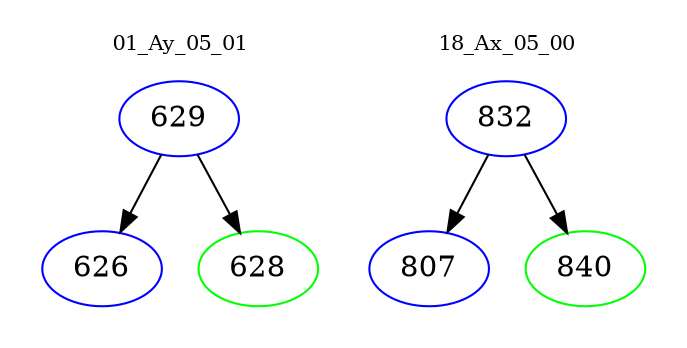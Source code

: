 digraph{
subgraph cluster_0 {
color = white
label = "01_Ay_05_01";
fontsize=10;
T0_629 [label="629", color="blue"]
T0_629 -> T0_626 [color="black"]
T0_626 [label="626", color="blue"]
T0_629 -> T0_628 [color="black"]
T0_628 [label="628", color="green"]
}
subgraph cluster_1 {
color = white
label = "18_Ax_05_00";
fontsize=10;
T1_832 [label="832", color="blue"]
T1_832 -> T1_807 [color="black"]
T1_807 [label="807", color="blue"]
T1_832 -> T1_840 [color="black"]
T1_840 [label="840", color="green"]
}
}
